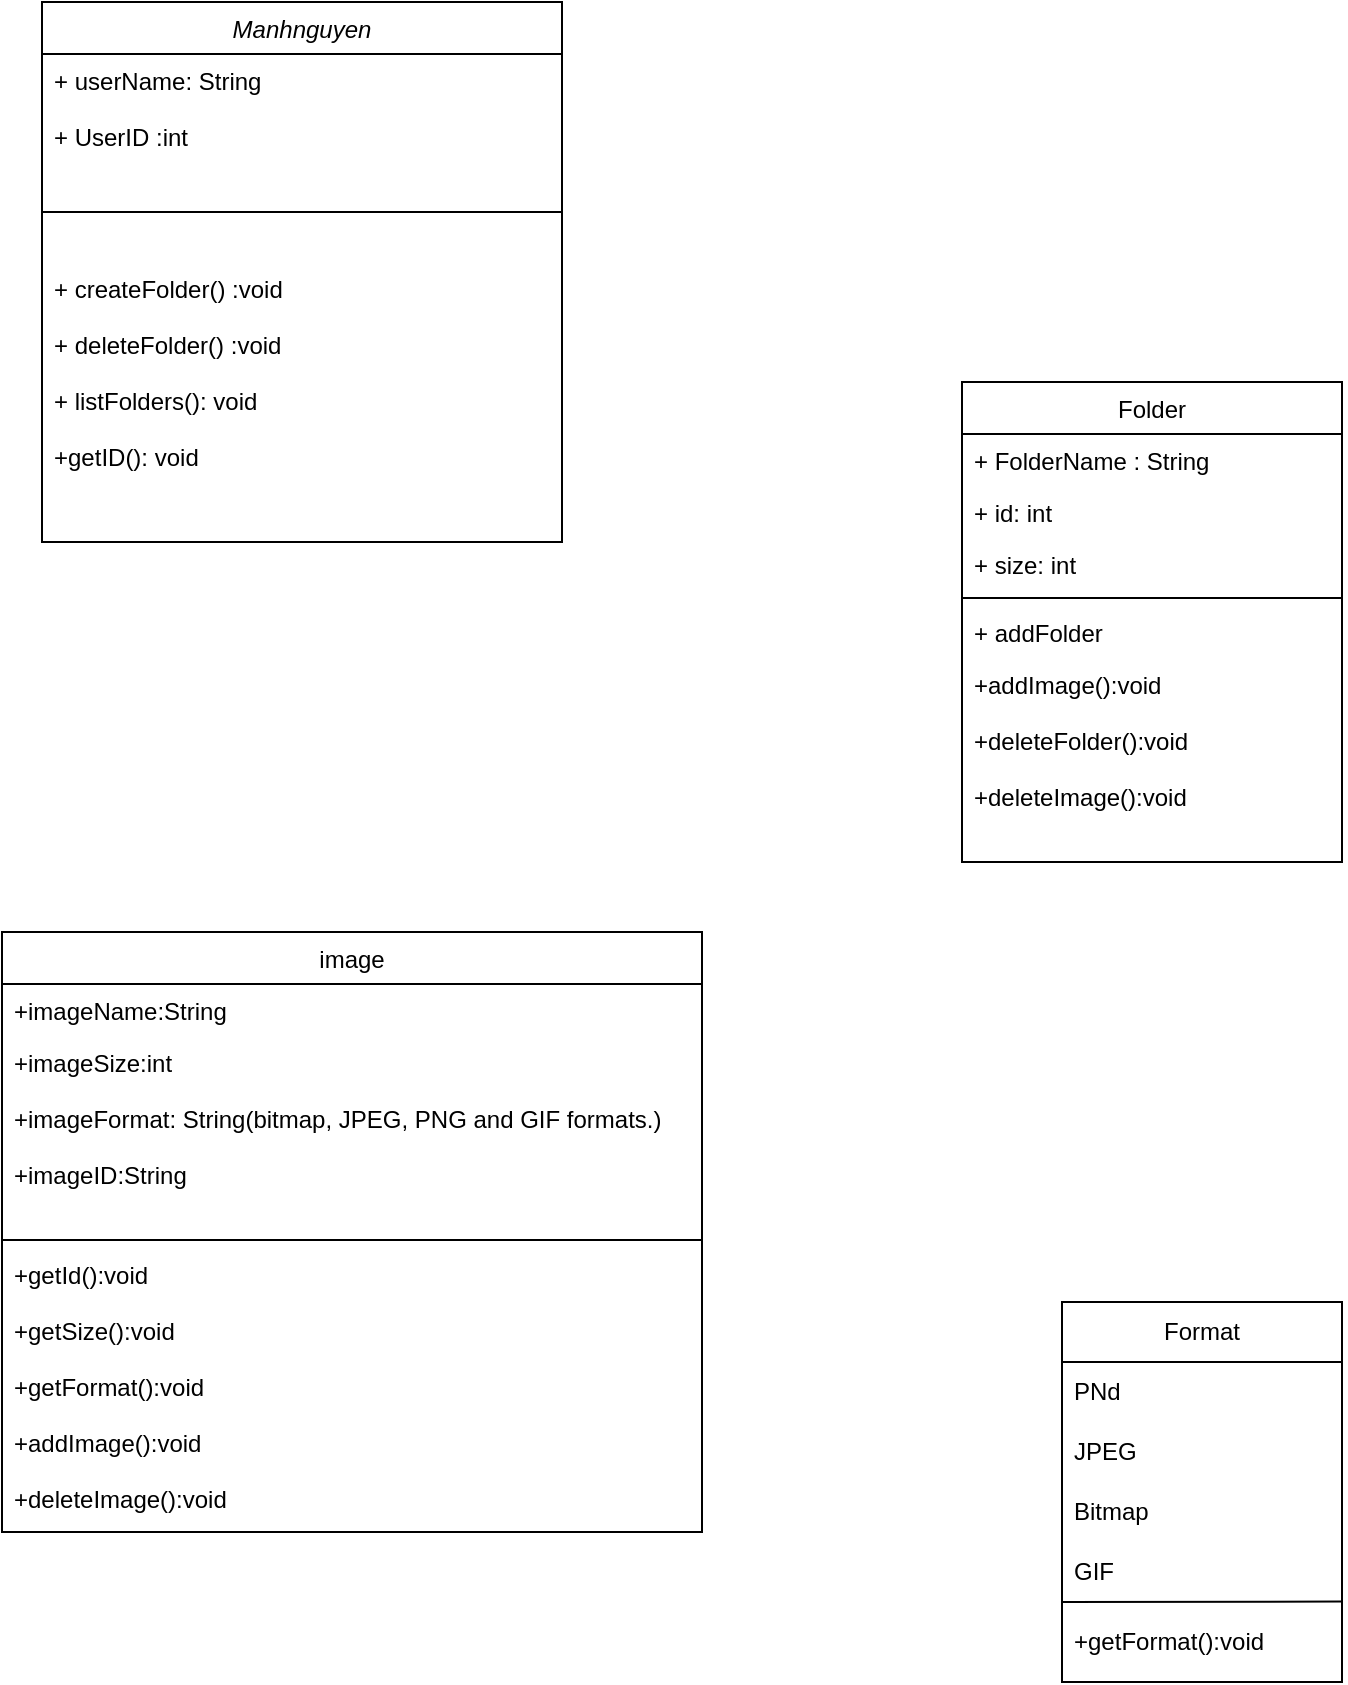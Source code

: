 <mxfile version="24.7.12">
  <diagram id="C5RBs43oDa-KdzZeNtuy" name="Page-1">
    <mxGraphModel dx="1405" dy="892" grid="1" gridSize="10" guides="1" tooltips="1" connect="1" arrows="1" fold="1" page="1" pageScale="1" pageWidth="827" pageHeight="1169" math="0" shadow="0">
      <root>
        <mxCell id="WIyWlLk6GJQsqaUBKTNV-0" />
        <mxCell id="WIyWlLk6GJQsqaUBKTNV-1" parent="WIyWlLk6GJQsqaUBKTNV-0" />
        <mxCell id="zkfFHV4jXpPFQw0GAbJ--0" value="Manhnguyen" style="swimlane;fontStyle=2;align=center;verticalAlign=top;childLayout=stackLayout;horizontal=1;startSize=26;horizontalStack=0;resizeParent=1;resizeLast=0;collapsible=1;marginBottom=0;rounded=0;shadow=0;strokeWidth=1;" parent="WIyWlLk6GJQsqaUBKTNV-1" vertex="1">
          <mxGeometry x="120" y="120" width="260" height="270" as="geometry">
            <mxRectangle x="230" y="140" width="160" height="26" as="alternateBounds" />
          </mxGeometry>
        </mxCell>
        <mxCell id="zkfFHV4jXpPFQw0GAbJ--1" value="+ userName: String&#xa;&#xa;+ UserID :int&#xa;&#xa;" style="text;align=left;verticalAlign=top;spacingLeft=4;spacingRight=4;overflow=hidden;rotatable=0;points=[[0,0.5],[1,0.5]];portConstraint=eastwest;" parent="zkfFHV4jXpPFQw0GAbJ--0" vertex="1">
          <mxGeometry y="26" width="260" height="54" as="geometry" />
        </mxCell>
        <mxCell id="zkfFHV4jXpPFQw0GAbJ--4" value="" style="line;html=1;strokeWidth=1;align=left;verticalAlign=middle;spacingTop=-1;spacingLeft=3;spacingRight=3;rotatable=0;labelPosition=right;points=[];portConstraint=eastwest;" parent="zkfFHV4jXpPFQw0GAbJ--0" vertex="1">
          <mxGeometry y="80" width="260" height="50" as="geometry" />
        </mxCell>
        <mxCell id="zkfFHV4jXpPFQw0GAbJ--5" value="+ createFolder() :void&#xa;&#xa;+ deleteFolder() :void&#xa;&#xa; + listFolders(): void&#xa;&#xa;+getID(): void" style="text;align=left;verticalAlign=top;spacingLeft=4;spacingRight=4;overflow=hidden;rotatable=0;points=[[0,0.5],[1,0.5]];portConstraint=eastwest;" parent="zkfFHV4jXpPFQw0GAbJ--0" vertex="1">
          <mxGeometry y="130" width="260" height="110" as="geometry" />
        </mxCell>
        <mxCell id="zkfFHV4jXpPFQw0GAbJ--6" value="image" style="swimlane;fontStyle=0;align=center;verticalAlign=top;childLayout=stackLayout;horizontal=1;startSize=26;horizontalStack=0;resizeParent=1;resizeLast=0;collapsible=1;marginBottom=0;rounded=0;shadow=0;strokeWidth=1;" parent="WIyWlLk6GJQsqaUBKTNV-1" vertex="1">
          <mxGeometry x="100" y="585" width="350" height="300" as="geometry">
            <mxRectangle x="130" y="380" width="160" height="26" as="alternateBounds" />
          </mxGeometry>
        </mxCell>
        <mxCell id="zkfFHV4jXpPFQw0GAbJ--7" value="+imageName:String&#xa;&#xa;" style="text;align=left;verticalAlign=top;spacingLeft=4;spacingRight=4;overflow=hidden;rotatable=0;points=[[0,0.5],[1,0.5]];portConstraint=eastwest;" parent="zkfFHV4jXpPFQw0GAbJ--6" vertex="1">
          <mxGeometry y="26" width="350" height="26" as="geometry" />
        </mxCell>
        <mxCell id="zkfFHV4jXpPFQw0GAbJ--8" value="+imageSize:int&#xa;&#xa;+imageFormat: String(bitmap, JPEG, PNG and GIF formats.)&#xa;&#xa;+imageID:String" style="text;align=left;verticalAlign=top;spacingLeft=4;spacingRight=4;overflow=hidden;rotatable=0;points=[[0,0.5],[1,0.5]];portConstraint=eastwest;rounded=0;shadow=0;html=0;" parent="zkfFHV4jXpPFQw0GAbJ--6" vertex="1">
          <mxGeometry y="52" width="350" height="98" as="geometry" />
        </mxCell>
        <mxCell id="zkfFHV4jXpPFQw0GAbJ--9" value="" style="line;html=1;strokeWidth=1;align=left;verticalAlign=middle;spacingTop=-1;spacingLeft=3;spacingRight=3;rotatable=0;labelPosition=right;points=[];portConstraint=eastwest;" parent="zkfFHV4jXpPFQw0GAbJ--6" vertex="1">
          <mxGeometry y="150" width="350" height="8" as="geometry" />
        </mxCell>
        <mxCell id="zkfFHV4jXpPFQw0GAbJ--11" value="+getId():void&#xa;&#xa;+getSize():void&#xa;&#xa;+getFormat():void&#xa;&#xa;+addImage():void&#xa;&#xa;+deleteImage():void" style="text;align=left;verticalAlign=top;spacingLeft=4;spacingRight=4;overflow=hidden;rotatable=0;points=[[0,0.5],[1,0.5]];portConstraint=eastwest;" parent="zkfFHV4jXpPFQw0GAbJ--6" vertex="1">
          <mxGeometry y="158" width="350" height="142" as="geometry" />
        </mxCell>
        <mxCell id="zkfFHV4jXpPFQw0GAbJ--17" value="Folder" style="swimlane;fontStyle=0;align=center;verticalAlign=top;childLayout=stackLayout;horizontal=1;startSize=26;horizontalStack=0;resizeParent=1;resizeLast=0;collapsible=1;marginBottom=0;rounded=0;shadow=0;strokeWidth=1;" parent="WIyWlLk6GJQsqaUBKTNV-1" vertex="1">
          <mxGeometry x="580" y="310" width="190" height="240" as="geometry">
            <mxRectangle x="550" y="140" width="160" height="26" as="alternateBounds" />
          </mxGeometry>
        </mxCell>
        <mxCell id="zkfFHV4jXpPFQw0GAbJ--18" value="+ FolderName : String" style="text;align=left;verticalAlign=top;spacingLeft=4;spacingRight=4;overflow=hidden;rotatable=0;points=[[0,0.5],[1,0.5]];portConstraint=eastwest;" parent="zkfFHV4jXpPFQw0GAbJ--17" vertex="1">
          <mxGeometry y="26" width="190" height="26" as="geometry" />
        </mxCell>
        <mxCell id="zkfFHV4jXpPFQw0GAbJ--19" value="+ id: int" style="text;align=left;verticalAlign=top;spacingLeft=4;spacingRight=4;overflow=hidden;rotatable=0;points=[[0,0.5],[1,0.5]];portConstraint=eastwest;rounded=0;shadow=0;html=0;" parent="zkfFHV4jXpPFQw0GAbJ--17" vertex="1">
          <mxGeometry y="52" width="190" height="26" as="geometry" />
        </mxCell>
        <mxCell id="zkfFHV4jXpPFQw0GAbJ--20" value="+ size: int" style="text;align=left;verticalAlign=top;spacingLeft=4;spacingRight=4;overflow=hidden;rotatable=0;points=[[0,0.5],[1,0.5]];portConstraint=eastwest;rounded=0;shadow=0;html=0;" parent="zkfFHV4jXpPFQw0GAbJ--17" vertex="1">
          <mxGeometry y="78" width="190" height="26" as="geometry" />
        </mxCell>
        <mxCell id="zkfFHV4jXpPFQw0GAbJ--23" value="" style="line;html=1;strokeWidth=1;align=left;verticalAlign=middle;spacingTop=-1;spacingLeft=3;spacingRight=3;rotatable=0;labelPosition=right;points=[];portConstraint=eastwest;" parent="zkfFHV4jXpPFQw0GAbJ--17" vertex="1">
          <mxGeometry y="104" width="190" height="8" as="geometry" />
        </mxCell>
        <mxCell id="zkfFHV4jXpPFQw0GAbJ--24" value="+ addFolder" style="text;align=left;verticalAlign=top;spacingLeft=4;spacingRight=4;overflow=hidden;rotatable=0;points=[[0,0.5],[1,0.5]];portConstraint=eastwest;" parent="zkfFHV4jXpPFQw0GAbJ--17" vertex="1">
          <mxGeometry y="112" width="190" height="26" as="geometry" />
        </mxCell>
        <mxCell id="zkfFHV4jXpPFQw0GAbJ--25" value="+addImage():void&#xa;&#xa;+deleteFolder():void&#xa;&#xa;+deleteImage():void&#xa;&#xa;" style="text;align=left;verticalAlign=top;spacingLeft=4;spacingRight=4;overflow=hidden;rotatable=0;points=[[0,0.5],[1,0.5]];portConstraint=eastwest;" parent="zkfFHV4jXpPFQw0GAbJ--17" vertex="1">
          <mxGeometry y="138" width="190" height="102" as="geometry" />
        </mxCell>
        <mxCell id="VUI5tUAzWyTZ5Pv8usdK-0" value="Format" style="swimlane;fontStyle=0;childLayout=stackLayout;horizontal=1;startSize=30;horizontalStack=0;resizeParent=1;resizeParentMax=0;resizeLast=0;collapsible=1;marginBottom=0;whiteSpace=wrap;html=1;" vertex="1" parent="WIyWlLk6GJQsqaUBKTNV-1">
          <mxGeometry x="630" y="770" width="140" height="190" as="geometry" />
        </mxCell>
        <mxCell id="VUI5tUAzWyTZ5Pv8usdK-1" value="PNd" style="text;strokeColor=none;fillColor=none;align=left;verticalAlign=middle;spacingLeft=4;spacingRight=4;overflow=hidden;points=[[0,0.5],[1,0.5]];portConstraint=eastwest;rotatable=0;whiteSpace=wrap;html=1;" vertex="1" parent="VUI5tUAzWyTZ5Pv8usdK-0">
          <mxGeometry y="30" width="140" height="30" as="geometry" />
        </mxCell>
        <mxCell id="VUI5tUAzWyTZ5Pv8usdK-2" value="JPEG" style="text;strokeColor=none;fillColor=none;align=left;verticalAlign=middle;spacingLeft=4;spacingRight=4;overflow=hidden;points=[[0,0.5],[1,0.5]];portConstraint=eastwest;rotatable=0;whiteSpace=wrap;html=1;" vertex="1" parent="VUI5tUAzWyTZ5Pv8usdK-0">
          <mxGeometry y="60" width="140" height="30" as="geometry" />
        </mxCell>
        <mxCell id="VUI5tUAzWyTZ5Pv8usdK-3" value="Bitmap" style="text;strokeColor=none;fillColor=none;align=left;verticalAlign=middle;spacingLeft=4;spacingRight=4;overflow=hidden;points=[[0,0.5],[1,0.5]];portConstraint=eastwest;rotatable=0;whiteSpace=wrap;html=1;" vertex="1" parent="VUI5tUAzWyTZ5Pv8usdK-0">
          <mxGeometry y="90" width="140" height="30" as="geometry" />
        </mxCell>
        <mxCell id="VUI5tUAzWyTZ5Pv8usdK-4" value="GIF" style="text;strokeColor=none;fillColor=none;align=left;verticalAlign=middle;spacingLeft=4;spacingRight=4;overflow=hidden;points=[[0,0.5],[1,0.5]];portConstraint=eastwest;rotatable=0;whiteSpace=wrap;html=1;" vertex="1" parent="VUI5tUAzWyTZ5Pv8usdK-0">
          <mxGeometry y="120" width="140" height="30" as="geometry" />
        </mxCell>
        <mxCell id="VUI5tUAzWyTZ5Pv8usdK-5" value="+getFormat():void" style="text;strokeColor=none;fillColor=none;align=left;verticalAlign=middle;spacingLeft=4;spacingRight=4;overflow=hidden;points=[[0,0.5],[1,0.5]];portConstraint=eastwest;rotatable=0;whiteSpace=wrap;html=1;" vertex="1" parent="VUI5tUAzWyTZ5Pv8usdK-0">
          <mxGeometry y="150" width="140" height="40" as="geometry" />
        </mxCell>
        <mxCell id="VUI5tUAzWyTZ5Pv8usdK-6" value="" style="endArrow=none;html=1;rounded=0;entryX=1.002;entryY=-0.005;entryDx=0;entryDy=0;entryPerimeter=0;" edge="1" parent="WIyWlLk6GJQsqaUBKTNV-1" target="VUI5tUAzWyTZ5Pv8usdK-5">
          <mxGeometry width="50" height="50" relative="1" as="geometry">
            <mxPoint x="630" y="920" as="sourcePoint" />
            <mxPoint x="610" y="870" as="targetPoint" />
          </mxGeometry>
        </mxCell>
      </root>
    </mxGraphModel>
  </diagram>
</mxfile>
